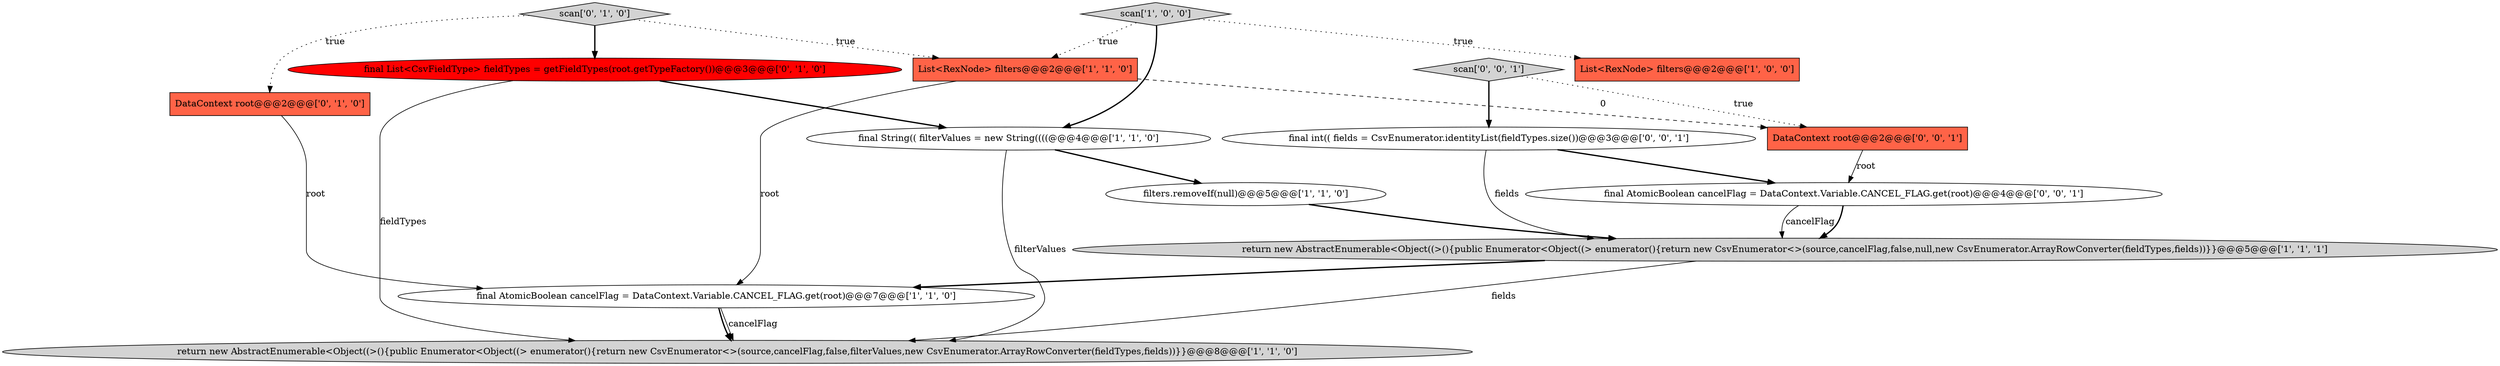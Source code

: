 digraph {
7 [style = filled, label = "return new AbstractEnumerable<Object((>(){public Enumerator<Object((> enumerator(){return new CsvEnumerator<>(source,cancelFlag,false,null,new CsvEnumerator.ArrayRowConverter(fieldTypes,fields))}}@@@5@@@['1', '1', '1']", fillcolor = lightgray, shape = ellipse image = "AAA0AAABBB1BBB"];
12 [style = filled, label = "final int(( fields = CsvEnumerator.identityList(fieldTypes.size())@@@3@@@['0', '0', '1']", fillcolor = white, shape = ellipse image = "AAA0AAABBB3BBB"];
1 [style = filled, label = "return new AbstractEnumerable<Object((>(){public Enumerator<Object((> enumerator(){return new CsvEnumerator<>(source,cancelFlag,false,filterValues,new CsvEnumerator.ArrayRowConverter(fieldTypes,fields))}}@@@8@@@['1', '1', '0']", fillcolor = lightgray, shape = ellipse image = "AAA0AAABBB1BBB"];
8 [style = filled, label = "final List<CsvFieldType> fieldTypes = getFieldTypes(root.getTypeFactory())@@@3@@@['0', '1', '0']", fillcolor = red, shape = ellipse image = "AAA1AAABBB2BBB"];
11 [style = filled, label = "final AtomicBoolean cancelFlag = DataContext.Variable.CANCEL_FLAG.get(root)@@@4@@@['0', '0', '1']", fillcolor = white, shape = ellipse image = "AAA0AAABBB3BBB"];
0 [style = filled, label = "final String(( filterValues = new String((((@@@4@@@['1', '1', '0']", fillcolor = white, shape = ellipse image = "AAA0AAABBB1BBB"];
6 [style = filled, label = "List<RexNode> filters@@@2@@@['1', '1', '0']", fillcolor = tomato, shape = box image = "AAA0AAABBB1BBB"];
2 [style = filled, label = "List<RexNode> filters@@@2@@@['1', '0', '0']", fillcolor = tomato, shape = box image = "AAA0AAABBB1BBB"];
14 [style = filled, label = "scan['0', '0', '1']", fillcolor = lightgray, shape = diamond image = "AAA0AAABBB3BBB"];
9 [style = filled, label = "DataContext root@@@2@@@['0', '1', '0']", fillcolor = tomato, shape = box image = "AAA0AAABBB2BBB"];
10 [style = filled, label = "scan['0', '1', '0']", fillcolor = lightgray, shape = diamond image = "AAA0AAABBB2BBB"];
13 [style = filled, label = "DataContext root@@@2@@@['0', '0', '1']", fillcolor = tomato, shape = box image = "AAA0AAABBB3BBB"];
5 [style = filled, label = "final AtomicBoolean cancelFlag = DataContext.Variable.CANCEL_FLAG.get(root)@@@7@@@['1', '1', '0']", fillcolor = white, shape = ellipse image = "AAA0AAABBB1BBB"];
3 [style = filled, label = "filters.removeIf(null)@@@5@@@['1', '1', '0']", fillcolor = white, shape = ellipse image = "AAA0AAABBB1BBB"];
4 [style = filled, label = "scan['1', '0', '0']", fillcolor = lightgray, shape = diamond image = "AAA0AAABBB1BBB"];
4->6 [style = dotted, label="true"];
0->3 [style = bold, label=""];
10->6 [style = dotted, label="true"];
11->7 [style = solid, label="cancelFlag"];
9->5 [style = solid, label="root"];
6->5 [style = solid, label="root"];
8->1 [style = solid, label="fieldTypes"];
12->7 [style = solid, label="fields"];
7->1 [style = solid, label="fields"];
12->11 [style = bold, label=""];
13->11 [style = solid, label="root"];
10->9 [style = dotted, label="true"];
14->13 [style = dotted, label="true"];
4->0 [style = bold, label=""];
8->0 [style = bold, label=""];
5->1 [style = bold, label=""];
5->1 [style = solid, label="cancelFlag"];
7->5 [style = bold, label=""];
6->13 [style = dashed, label="0"];
10->8 [style = bold, label=""];
3->7 [style = bold, label=""];
14->12 [style = bold, label=""];
0->1 [style = solid, label="filterValues"];
4->2 [style = dotted, label="true"];
11->7 [style = bold, label=""];
}
